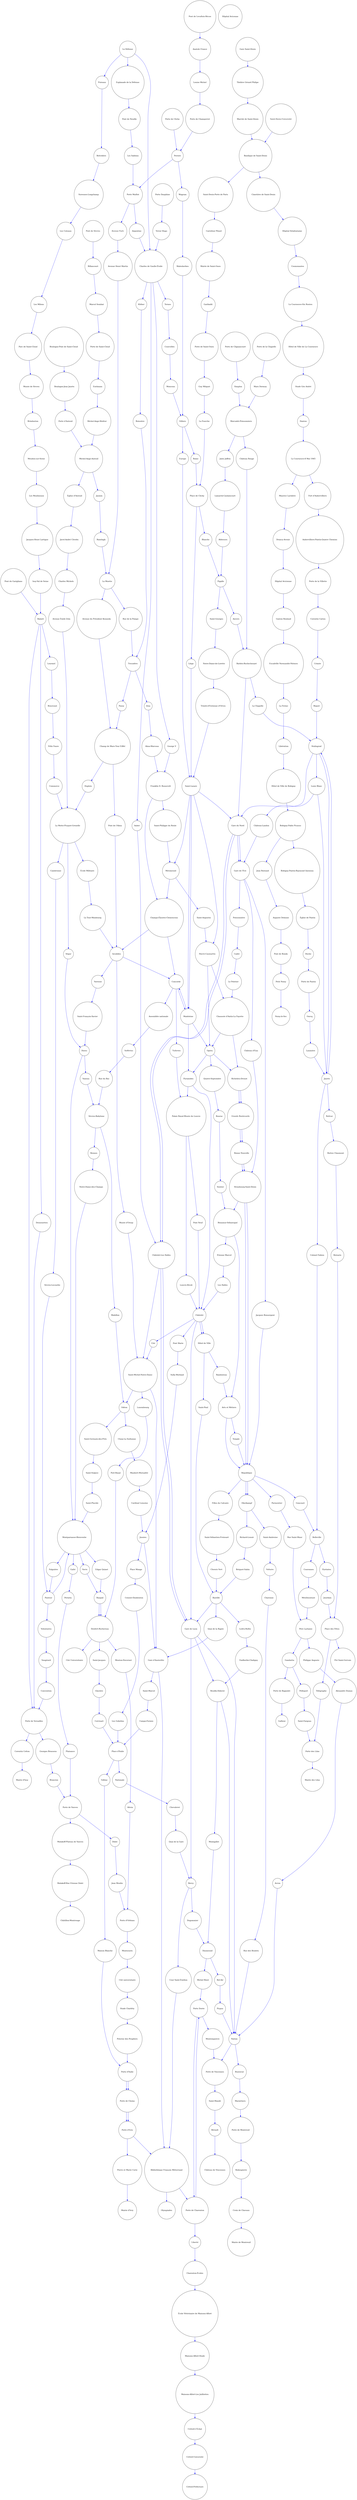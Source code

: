 digraph {
    # Nodes
    node [shape=circle];

# Stations Croix-Baragnon
    "La Défense";
    "Esplanade de la Défense";
    "Pont de Neuilly";
    "Les Sablons";
    "Porte Maillot";
    "Argentine";
    "Charles de Gaulle-Étoile";
    "George V";
    "Franklin D. Roosevelt";
    "Champs-Élysées-Clemenceau";
    "Concorde";
    "Tuileries";
    "Palais Royal-Musée du Louvre";
    "Louvre-Rivoli";
    "Châtelet";
    "Hôtel de Ville";
    "Saint-Paul";
    "Bastille";
    "Gare de Lyon";
    "Reuilly-Diderot";
    "Nation";
    "Porte de Vincennes";
    "Saint-Mandé";
    "Bérault";
    "Château de Vincennes";

# Rue Croix-Baragnon
    edge [color=blue];
    "La Défense" -> "Esplanade de la Défense";
    "Esplanade de la Défense" -> "Pont de Neuilly";
    "Pont de Neuilly" -> "Les Sablons";
    "Les Sablons" -> "Porte Maillot";
    "Porte Maillot" -> "Argentine";
    "Argentine" -> "Charles de Gaulle-Étoile";
    "Charles de Gaulle-Étoile" -> "George V";
    "George V" -> "Franklin D. Roosevelt";
    "Franklin D. Roosevelt" -> "Champs-Élysées-Clemenceau";
    "Champs-Élysées-Clemenceau" -> "Concorde";
    "Concorde" -> "Tuileries";
    "Tuileries" -> "Palais Royal-Musée du Louvre";
    "Palais Royal-Musée du Louvre" -> "Louvre-Rivoli";
    "Louvre-Rivoli" -> "Châtelet";
    "Châtelet" -> "Hôtel de Ville";
    "Hôtel de Ville" -> "Saint-Paul";
    "Saint-Paul" -> "Bastille";
    "Bastille" -> "Gare de Lyon";
    "Gare de Lyon" -> "Reuilly-Diderot";
    "Reuilly-Diderot" -> "Nation";
    "Nation" -> "Porte de Vincennes";
    "Porte de Vincennes" -> "Saint-Mandé";
    "Saint-Mandé" -> "Bérault";
    "Bérault" -> "Château de Vincennes";

# Stations Arts
    "Porte Dauphine";
    "Victor Hugo";
    "Charles de Gaulle-Étoile";
    "Ternes";
    "Courcelles";
    "Monceau";
    "Villiers";
    "Rome";
    "Place de Clichy";
    "Blanche";
    "Pigalle";
    "Anvers";
    "Barbès-Rochechouart";
    "La Chapelle";
    "Stalingrad";
    "Jaurès";
    "Colonel Fabien";
    "Belleville";
    "Couronnes";
    "Ménilmontant";
    "Père Lachaise";
    "Philippe Auguste";
    "Alexandre Dumas";
    "Avron";
    "Nation";

# Rue Arts
    edge [color=blue];
    "Porte Dauphine" -> "Victor Hugo";
    "Victor Hugo" -> "Charles de Gaulle-Étoile";
    "Charles de Gaulle-Étoile" -> "Ternes";
    "Ternes" -> "Courcelles";
    "Courcelles" -> "Monceau";
    "Monceau" -> "Villiers";
    "Villiers" -> "Rome";
    "Rome" -> "Place de Clichy";
    "Place de Clichy" -> "Blanche";
    "Blanche" -> "Pigalle";
    "Pigalle" -> "Anvers";
    "Anvers" -> "Barbès-Rochechouart";
    "Barbès-Rochechouart" -> "La Chapelle";
    "La Chapelle" -> "Stalingrad";
    "Stalingrad" -> "Jaurès";
    "Jaurès" -> "Colonel Fabien";
    "Colonel Fabien" -> "Belleville";
    "Belleville" -> "Couronnes";
    "Couronnes" -> "Ménilmontant";
    "Ménilmontant" -> "Père Lachaise";
    "Père Lachaise" -> "Philippe Auguste";
    "Philippe Auguste" -> "Alexandre Dumas";
    "Alexandre Dumas" -> "Avron";
    "Avron" -> "Nation";

# Stations Pargaminières
    "Pont de Levallois-Bécon";
    "Anatole France";
    "Louise Michel";
    "Porte de Champerret";
    "Pereire";
    "Wagram";
    "Malesherbes";
    "Villiers";
    "Europe";
    "Saint-Lazare";
    "Havre-Caumartin";
    "Opéra";
    "Quatre-Septembre";
    "Bourse";
    "Sentier";
    "Réaumur-Sébastopol";
    "Arts et Métiers";
    "Temple";
    "République";
    "Parmentier";
    "Rue Saint-Maur";
    "Père Lachaise";
    "Gambetta";
    "Porte de Bagnolet";
    "Gallieni";

# Rue Pargaminières
    edge [color=blue];
    "Pont de Levallois-Bécon" -> "Anatole France";
    "Anatole France" -> "Louise Michel";
    "Louise Michel" -> "Porte de Champerret";
    "Porte de Champerret" -> "Pereire";
    "Pereire" -> "Wagram";
    "Wagram" -> "Malesherbes";
    "Malesherbes" -> "Villiers";
    "Villiers" -> "Europe";
    "Europe" -> "Saint-Lazare";
    "Saint-Lazare" -> "Havre-Caumartin";
    "Havre-Caumartin" -> "Opéra";
    "Opéra" -> "Quatre-Septembre";
    "Quatre-Septembre" -> "Bourse";
    "Bourse" -> "Sentier";
    "Sentier" -> "Réaumur-Sébastopol";
    "Réaumur-Sébastopol" -> "Arts et Métiers";
    "Arts et Métiers" -> "Temple";
    "Temple" -> "République";
    "République" -> "Parmentier";
    "Parmentier" -> "Rue Saint-Maur";
    "Rue Saint-Maur" -> "Père Lachaise";
    "Père Lachaise" -> "Gambetta";
    "Gambetta" -> "Porte de Bagnolet";
    "Porte de Bagnolet" -> "Gallieni";

# Stations Saint-Rome
    "Gambetta";
    "Pelleport";
    "Saint-Fargeau";
    "Porte des Lilas";

# Rue Saint-Rome
    edge [color=blue];
    "Gambetta" -> "Pelleport";
    "Pelleport" -> "Saint-Fargeau";
    "Saint-Fargeau" -> "Porte des Lilas";

# Stations Saint-Antoine du T
    "Porte de Clignancourt";
    "Simplon";
    "Marcadet-Poissonniers";
    "Château Rouge";
    "Barbès-Rochechouart";
    "Gare du Nord";
    "Gare de l'Est";
    "Château d'Eau";
    "Strasbourg-Saint-Denis";
    "Réaumur-Sébastopol";
    "Étienne Marcel";
    "Les Halles";
    "Châtelet";
    "Cité";
    "Saint-Michel-Notre-Dame";
    "Odéon";
    "Saint-Germain-des-Prés";
    "Saint-Sulpice";
    "Saint-Placide";
    "Montparnasse-Bienvenüe";
    "Vavin";
    "Raspail";
    "Denfert-Rochereau";
    "Mouton-Duvernet";
    "Alésia";
    "Porte d'Orléans";

# Rue Saint-Antoine du T
    edge [color=blue];
    "Porte de Clignancourt" -> "Simplon";
    "Simplon" -> "Marcadet-Poissonniers";
    "Marcadet-Poissonniers" -> "Château Rouge";
    "Château Rouge" -> "Barbès-Rochechouart";
    "Barbès-Rochechouart" -> "Gare du Nord";
    "Gare du Nord" -> "Gare de l'Est";
    "Gare de l'Est" -> "Château d'Eau";
    "Château d'Eau" -> "Strasbourg-Saint-Denis";
    "Strasbourg-Saint-Denis" -> "Réaumur-Sébastopol";
    "Réaumur-Sébastopol" -> "Étienne Marcel";
    "Étienne Marcel" -> "Les Halles";
    "Les Halles" -> "Châtelet";
    "Châtelet" -> "Cité";
    "Cité" -> "Saint-Michel-Notre-Dame";
    "Saint-Michel-Notre-Dame" -> "Odéon";
    "Odéon" -> "Saint-Germain-des-Prés";
    "Saint-Germain-des-Prés" -> "Saint-Sulpice";
    "Saint-Sulpice" -> "Saint-Placide";
    "Saint-Placide" -> "Montparnasse-Bienvenüe";
    "Montparnasse-Bienvenüe" -> "Vavin";
    "Vavin" -> "Raspail";
    "Raspail" -> "Denfert-Rochereau";
    "Denfert-Rochereau" -> "Mouton-Duvernet";
    "Mouton-Duvernet" -> "Alésia";
    "Alésia" -> "Porte d'Orléans";

# Stations Fonderie
    "Bobigny-Pablo Picasso";
    "Bobigny-Pantin-Raymond Queneau";
    "Église de Pantin";
    "Hoche";
    "Porte de Pantin";
    "Ourcq";
    "Laumière";
    "Jaurès";
    "Stalingrad";
    "Gare du Nord";
    "Gare de l'Est";
    "Jacques Bonsergent";
    "République";
    "Oberkampf";
    "Richard-Lenoir";
    "Bréguet-Sabin";
    "Bastille";
    "Quai de la Rapée";
    "Gare d'Austerlitz";
    "Saint-Marcel";
    "Campo-Formio";
    "Place d'Italie";

# Rue Fonderie
    edge [color=blue];
    "Bobigny-Pablo Picasso" -> "Bobigny-Pantin-Raymond Queneau";
    "Bobigny-Pantin-Raymond Queneau" -> "Église de Pantin";
    "Église de Pantin" -> "Hoche";
    "Hoche" -> "Porte de Pantin";
    "Porte de Pantin" -> "Ourcq";
    "Ourcq" -> "Laumière";
    "Laumière" -> "Jaurès";
    "Jaurès" -> "Stalingrad";
    "Stalingrad" -> "Gare du Nord";
    "Gare du Nord" -> "Gare de l'Est";
    "Gare de l'Est" -> "Jacques Bonsergent";
    "Jacques Bonsergent" -> "République";
    "République" -> "Oberkampf";
    "Oberkampf" -> "Richard-Lenoir";
    "Richard-Lenoir" -> "Bréguet-Sabin";
    "Bréguet-Sabin" -> "Bastille";
    "Bastille" -> "Quai de la Rapée";
    "Quai de la Rapée" -> "Gare d'Austerlitz";
    "Gare d'Austerlitz" -> "Saint-Marcel";
    "Saint-Marcel" -> "Campo-Formio";
    "Campo-Formio" -> "Place d'Italie";

# Stations Peyrolières
    "Charles de Gaulle-Étoile";
    "Kléber";
    "Boissière";
    "Trocadéro";
    "Passy";
    "Champ de Mars-Tour Eiffel";
    "Dupleix";
    "La Motte-Picquet-Grenelle";
    "Cambronne";
    "Sèvres-Lecourbe";
    "Pasteur";
    "Montparnasse-Bienvenüe";
    "Edgar Quinet";
    "Raspail";
    "Denfert-Rochereau";
    "Saint-Jacques";
    "Glacière";
    "Corvisart";
    "Place d'Italie";
    "Nationale";
    "Chevaleret";
    "Quai de la Gare";
    "Bercy";
    "Dugommier";
    "Daumesnil";
    "Bel-Air";
    "Picpus";
    "Nation";

# Rue Peyrolières
    edge [color=blue];
    "Charles de Gaulle-Étoile" -> "Kléber";
    "Kléber" -> "Boissière";
    "Boissière" -> "Trocadéro";
    "Trocadéro" -> "Passy";
    "Passy" -> "Champ de Mars-Tour Eiffel";
    "Champ de Mars-Tour Eiffel" -> "Dupleix";
    "Dupleix" -> "La Motte-Picquet-Grenelle";
    "La Motte-Picquet-Grenelle" -> "Cambronne";
    "Cambronne" -> "Sèvres-Lecourbe";
    "Sèvres-Lecourbe" -> "Pasteur";
    "Pasteur" -> "Montparnasse-Bienvenüe";
    "Montparnasse-Bienvenüe" -> "Edgar Quinet";
    "Edgar Quinet" -> "Raspail";
    "Raspail" -> "Denfert-Rochereau";
    "Denfert-Rochereau" -> "Saint-Jacques";
    "Saint-Jacques" -> "Glacière";
    "Glacière" -> "Corvisart";
    "Corvisart" -> "Place d'Italie";
    "Place d'Italie" -> "Nationale";
    "Nationale" -> "Chevaleret";
    "Chevaleret" -> "Quai de la Gare";
    "Quai de la Gare" -> "Bercy";
    "Bercy" -> "Dugommier";
    "Dugommier" -> "Daumesnil";
    "Daumesnil" -> "Bel-Air";
    "Bel-Air" -> "Picpus";
    "Picpus" -> "Nation";

# Stations Genty-Magre
    "La Courneuve-8 Mai 1945";
    "Fort d'Aubervilliers";
    "Aubervilliers-Pantin-Quatre Chemins";
    "Porte de la Villette";
    "Corentin Cariou";
    "Crimée";
    "Riquet";
    "Stalingrad";
    "Louis Blanc";
    "Château-Landon";
    "Gare de l'Est";
    "Poissonnière";
    "Cadet";
    "Le Peletier";
    "Chaussée d'Antin-La Fayette";
    "Opéra";
    "Pyramides";
    "Palais Royal-Musée du Louvre";
    "Pont Neuf";
    "Châtelet";
    "Pont Marie";
    "Sully-Morland";
    "Jussieu";
    "Place Monge";
    "Censier-Daubenton";
    "Les Gobelins";
    "Place d'Italie";
    "Tolbiac";
    "Maison Blanche";
    "Porte d'Italie";
    "Porte de Choisy";
    "Porte d'Ivry";
    "Pierre et Marie Curie";
    "Mairie d'Ivry";

# Rue Genty-Magre
    edge [color=blue];
    "La Courneuve-8 Mai 1945" -> "Fort d'Aubervilliers";
    "Fort d'Aubervilliers" -> "Aubervilliers-Pantin-Quatre Chemins";
    "Aubervilliers-Pantin-Quatre Chemins" -> "Porte de la Villette";
    "Porte de la Villette" -> "Corentin Cariou";
    "Corentin Cariou" -> "Crimée";
    "Crimée" -> "Riquet";
    "Riquet" -> "Stalingrad";
    "Stalingrad" -> "Louis Blanc";
    "Louis Blanc" -> "Château-Landon";
    "Château-Landon" -> "Gare de l'Est";
    "Gare de l'Est" -> "Poissonnière";
    "Poissonnière" -> "Cadet";
    "Cadet" -> "Le Peletier";
    "Le Peletier" -> "Chaussée d'Antin-La Fayette";
    "Chaussée d'Antin-La Fayette" -> "Opéra";
    "Opéra" -> "Pyramides";
    "Pyramides" -> "Palais Royal-Musée du Louvre";
    "Palais Royal-Musée du Louvre" -> "Pont Neuf";
    "Pont Neuf" -> "Châtelet";
    "Châtelet" -> "Pont Marie";
    "Pont Marie" -> "Sully-Morland";
    "Sully-Morland" -> "Jussieu";
    "Jussieu" -> "Place Monge";
    "Place Monge" -> "Censier-Daubenton";
    "Censier-Daubenton" -> "Les Gobelins";
    "Les Gobelins" -> "Place d'Italie";
    "Place d'Italie" -> "Tolbiac";
    "Tolbiac" -> "Maison Blanche";
    "Maison Blanche" -> "Porte d'Italie";
    "Porte d'Italie" -> "Porte de Choisy";
    "Porte de Choisy" -> "Porte d'Ivry";
    "Porte d'Ivry" -> "Pierre et Marie Curie";
    "Pierre et Marie Curie" -> "Mairie d'Ivry";

# Stations Alsace-Lorraine
    "Louis Blanc";
    "Jaurès";
    "Bolivar";
    "Buttes Chaumont";
    "Botzaris";
    "Place des Fêtes";
    "Pré Saint-Gervais";

# Rue Alsace-Lorraine
    edge [color=blue];
    "Louis Blanc" -> "Jaurès";
    "Jaurès" -> "Bolivar";
    "Bolivar" -> "Buttes Chaumont";
    "Buttes Chaumont" -> "Botzaris";
    "Botzaris" -> "Place des Fêtes";
    "Place des Fêtes" -> "Pré Saint-Gervais";

# Stations Peyras
    "Balard";
    "Lourmel";
    "Boucicaut";
    "Félix Faure";
    "Commerce";
    "La Motte-Picquet-Grenelle";
    "École Militaire";
    "La Tour-Maubourg";
    "Invalides";
    "Concorde";
    "Madeleine";
    "Opéra";
    "Richelieu-Drouot";
    "Grands Boulevards";
    "Bonne Nouvelle";
    "Strasbourg-Saint-Denis";
    "République";
    "Filles du Calvaire";
    "Saint-Sébastien-Froissart";
    "Chemin Vert";
    "Bastille";
    "Ledru-Rollin";
    "Faidherbe-Chaligny";
    "Reuilly-Diderot";
    "Montgallet";
    "Daumesnil";
    "Michel Bizot";
    "Porte Dorée";
    "Porte de Charenton";
    "Liberté";
    "Charenton-Écoles";
    "École Vétérinaire de Maisons-Alfort";
    "Maisons-Alfort-Stade";
    "Maisons-Alfort-Les Juilliottes";
    "Créteil-L'Échat";
    "Créteil-Université";
    "Créteil-Préfecture";

# Rue Peyras
    edge [color=blue];
    "Balard" -> "Lourmel";
    "Lourmel" -> "Boucicaut";
    "Boucicaut" -> "Félix Faure";
    "Félix Faure" -> "Commerce";
    "Commerce" -> "La Motte-Picquet-Grenelle";
    "La Motte-Picquet-Grenelle" -> "École Militaire";
    "École Militaire" -> "La Tour-Maubourg";
    "La Tour-Maubourg" -> "Invalides";
    "Invalides" -> "Concorde";
    "Concorde" -> "Madeleine";
    "Madeleine" -> "Opéra";
    "Opéra" -> "Richelieu-Drouot";
    "Richelieu-Drouot" -> "Grands Boulevards";
    "Grands Boulevards" -> "Bonne Nouvelle";
    "Bonne Nouvelle" -> "Strasbourg-Saint-Denis";
    "Strasbourg-Saint-Denis" -> "République";
    "République" -> "Filles du Calvaire";
    "Filles du Calvaire" -> "Saint-Sébastien-Froissart";
    "Saint-Sébastien-Froissart" -> "Chemin Vert";
    "Chemin Vert" -> "Bastille";
    "Bastille" -> "Ledru-Rollin";
    "Ledru-Rollin" -> "Faidherbe-Chaligny";
    "Faidherbe-Chaligny" -> "Reuilly-Diderot";
    "Reuilly-Diderot" -> "Montgallet";
    "Montgallet" -> "Daumesnil";
    "Daumesnil" -> "Michel Bizot";
    "Michel Bizot" -> "Porte Dorée";
    "Porte Dorée" -> "Porte de Charenton";
    "Porte de Charenton" -> "Liberté";
    "Liberté" -> "Charenton-Écoles";
    "Charenton-Écoles" -> "École Vétérinaire de Maisons-Alfort";
    "École Vétérinaire de Maisons-Alfort" -> "Maisons-Alfort-Stade";
    "Maisons-Alfort-Stade" -> "Maisons-Alfort-Les Juilliottes";
    "Maisons-Alfort-Les Juilliottes" -> "Créteil-L'Échat";
    "Créteil-L'Échat" -> "Créteil-Université";
    "Créteil-Université" -> "Créteil-Préfecture";

# Stations du Taur
    "Pont de Sèvres";
    "Billancourt";
    "Marcel Sembat";
    "Porte de Saint-Cloud";
    "Exelmans";
    "Michel-Ange-Molitor";
    "Michel-Ange-Auteuil";
    "Jasmin";
    "Ranelagh";
    "La Muette";
    "Rue de la Pompe";
    "Trocadéro";
    "Iéna";
    "Alma-Marceau";
    "Franklin D. Roosevelt";
    "Saint-Philippe du Roule";
    "Miromesnil";
    "Saint-Augustin";
    "Havre-Caumartin";
    "Chaussée d'Antin-La Fayette";
    "Richelieu-Drouot";
    "Grands Boulevards";
    "Bonne Nouvelle";
    "Strasbourg-Saint-Denis";
    "République";
    "Oberkampf";
    "Saint-Ambroise";
    "Voltaire";
    "Charonne";
    "Rue des Boulets";
    "Nation";
    "Buzenval";
    "Maraîchers";
    "Porte de Montreuil";
    "Robespierre";
    "Croix de Chavaux";
    "Mairie de Montreuil";

# Rue du Taur
    edge [color=blue];
    "Pont de Sèvres" -> "Billancourt";
    "Billancourt" -> "Marcel Sembat";
    "Marcel Sembat" -> "Porte de Saint-Cloud";
    "Porte de Saint-Cloud" -> "Exelmans";
    "Exelmans" -> "Michel-Ange-Molitor";
    "Michel-Ange-Molitor" -> "Michel-Ange-Auteuil";
    "Michel-Ange-Auteuil" -> "Jasmin";
    "Jasmin" -> "Ranelagh";
    "Ranelagh" -> "La Muette";
    "La Muette" -> "Rue de la Pompe";
    "Rue de la Pompe" -> "Trocadéro";
    "Trocadéro" -> "Iéna";
    "Iéna" -> "Alma-Marceau";
    "Alma-Marceau" -> "Franklin D. Roosevelt";
    "Franklin D. Roosevelt" -> "Saint-Philippe du Roule";
    "Saint-Philippe du Roule" -> "Miromesnil";
    "Miromesnil" -> "Saint-Augustin";
    "Saint-Augustin" -> "Havre-Caumartin";
    "Havre-Caumartin" -> "Chaussée d'Antin-La Fayette";
    "Chaussée d'Antin-La Fayette" -> "Richelieu-Drouot";
    "Richelieu-Drouot" -> "Grands Boulevards";
    "Grands Boulevards" -> "Bonne Nouvelle";
    "Bonne Nouvelle" -> "Strasbourg-Saint-Denis";
    "Strasbourg-Saint-Denis" -> "République";
    "République" -> "Oberkampf";
    "Oberkampf" -> "Saint-Ambroise";
    "Saint-Ambroise" -> "Voltaire";
    "Voltaire" -> "Charonne";
    "Charonne" -> "Rue des Boulets";
    "Rue des Boulets" -> "Nation";
    "Nation" -> "Buzenval";
    "Buzenval" -> "Maraîchers";
    "Maraîchers" -> "Porte de Montreuil";
    "Porte de Montreuil" -> "Robespierre";
    "Robespierre" -> "Croix de Chavaux";
    "Croix de Chavaux" -> "Mairie de Montreuil";

# Stations Jean Jaurès
    "Boulogne-Pont de Saint-Cloud";
    "Boulogne-Jean Jaurès";
    "Porte d'Auteuil";
    "Michel-Ange-Auteuil";
    "Église d'Auteuil";
    "Javel-André Citroën";
    "Charles Michels";
    "Avenue Émile Zola";
    "La Motte-Picquet-Grenelle";
    "Ségur";
    "Duroc";
    "Vaneau";
    "Sèvres-Babylone";
    "Mabillon";
    "Odéon";
    "Cluny-La Sorbonne";
    "Maubert-Mutualité";
    "Cardinal Lemoine";
    "Jussieu";
    "Gare d'Austerlitz";

# Rue Jean Jaurès
    edge [color=blue];
    "Boulogne-Pont de Saint-Cloud" -> "Boulogne-Jean Jaurès";
    "Boulogne-Jean Jaurès" -> "Porte d'Auteuil";
    "Porte d'Auteuil" -> "Michel-Ange-Auteuil";
    "Michel-Ange-Auteuil" -> "Église d'Auteuil";
    "Église d'Auteuil" -> "Javel-André Citroën";
    "Javel-André Citroën" -> "Charles Michels";
    "Charles Michels" -> "Avenue Émile Zola";
    "Avenue Émile Zola" -> "La Motte-Picquet-Grenelle";
    "La Motte-Picquet-Grenelle" -> "Ségur";
    "Ségur" -> "Duroc";
    "Duroc" -> "Vaneau";
    "Vaneau" -> "Sèvres-Babylone";
    "Sèvres-Babylone" -> "Mabillon";
    "Mabillon" -> "Odéon";
    "Odéon" -> "Cluny-La Sorbonne";
    "Cluny-La Sorbonne" -> "Maubert-Mutualité";
    "Maubert-Mutualité" -> "Cardinal Lemoine";
    "Cardinal Lemoine" -> "Jussieu";
    "Jussieu" -> "Gare d'Austerlitz";

# Stations May
    "Châtelet";
    "Hôtel de Ville";
    "Rambuteau";
    "Arts et Métiers";
    "République";
    "Goncourt";
    "Belleville";
    "Pyrénées";
    "Jourdain";
    "Place des Fêtes";
    "Télégraphe";
    "Porte des Lilas";
    "Mairie des Lilas";

# Rue May
    edge [color=blue];
    "Châtelet" -> "Hôtel de Ville";
    "Hôtel de Ville" -> "Rambuteau";
    "Rambuteau" -> "Arts et Métiers";
    "Arts et Métiers" -> "République";
    "République" -> "Goncourt";
    "Goncourt" -> "Belleville";
    "Belleville" -> "Pyrénées";
    "Pyrénées" -> "Jourdain";
    "Jourdain" -> "Place des Fêtes";
    "Place des Fêtes" -> "Télégraphe";
    "Télégraphe" -> "Porte des Lilas";
    "Porte des Lilas" -> "Mairie des Lilas";

# Stations Filatiers
    "Porte de la Chapelle";
    "Marx Dormoy";
    "Marcadet-Poissonniers";
    "Jules Joffrin";
    "Lamarck-Caulaincourt";
    "Abbesses";
    "Pigalle";
    "Saint-Georges";
    "Notre-Dame-de-Lorette";
    "Trinité-d'Estienne d'Orves";
    "Saint-Lazare";
    "Madeleine";
    "Concorde";
    "Assemblée nationale";
    "Solférino";
    "Rue du Bac";
    "Sèvres-Babylone";
    "Rennes";
    "Notre-Dame-des-Champs";
    "Montparnasse-Bienvenüe";
    "Falguière";
    "Pasteur";
    "Volontaires";
    "Vaugirard";
    "Convention";
    "Porte de Versailles";
    "Corentin Celton";
    "Mairie d'Issy";

# Rue Filatiers
    edge [color=blue];
    "Porte de la Chapelle" -> "Marx Dormoy";
    "Marx Dormoy" -> "Marcadet-Poissonniers";
    "Marcadet-Poissonniers" -> "Jules Joffrin";
    "Jules Joffrin" -> "Lamarck-Caulaincourt";
    "Lamarck-Caulaincourt" -> "Abbesses";
    "Abbesses" -> "Pigalle";
    "Pigalle" -> "Saint-Georges";
    "Saint-Georges" -> "Notre-Dame-de-Lorette";
    "Notre-Dame-de-Lorette" -> "Trinité-d'Estienne d'Orves";
    "Trinité-d'Estienne d'Orves" -> "Saint-Lazare";
    "Saint-Lazare" -> "Madeleine";
    "Madeleine" -> "Concorde";
    "Concorde" -> "Assemblée nationale";
    "Assemblée nationale" -> "Solférino";
    "Solférino" -> "Rue du Bac";
    "Rue du Bac" -> "Sèvres-Babylone";
    "Sèvres-Babylone" -> "Rennes";
    "Rennes" -> "Notre-Dame-des-Champs";
    "Notre-Dame-des-Champs" -> "Montparnasse-Bienvenüe";
    "Montparnasse-Bienvenüe" -> "Falguière";
    "Falguière" -> "Pasteur";
    "Pasteur" -> "Volontaires";
    "Volontaires" -> "Vaugirard";
    "Vaugirard" -> "Convention";
    "Convention" -> "Porte de Versailles";
    "Porte de Versailles" -> "Corentin Celton";
    "Corentin Celton" -> "Mairie d'Issy";

# Stations Mage
    "Saint-Denis-Université";
    "Basilique de Saint-Denis";
    "Saint-Denis-Porte de Paris";
    "Carrefour Pleyel";
    "Mairie de Saint-Ouen";
    "Garibaldi";
    "Porte de Saint-Ouen";
    "Guy Môquet";
    "La Fourche";
    "Place de Clichy";
    "Liège";
    "Saint-Lazare";
    "Miromesnil";
    "Champs-Élysées-Clemenceau";
    "Invalides";
    "Varenne";
    "Saint-François-Xavier";
    "Duroc";
    "Montparnasse-Bienvenüe";
    "Gaîté";
    "Pernety";
    "Plaisance";
    "Porte de Vanves";
    "Malakoff-Plateau de Vanves";
    "Malakoff-Rue Etienne Dolet";
    "Châtillon-Montrouge";

# Rue Mage
    edge [color=blue];
    "Saint-Denis-Université" -> "Basilique de Saint-Denis";
    "Basilique de Saint-Denis" -> "Saint-Denis-Porte de Paris";
    "Saint-Denis-Porte de Paris" -> "Carrefour Pleyel";
    "Carrefour Pleyel" -> "Mairie de Saint-Ouen";
    "Mairie de Saint-Ouen" -> "Garibaldi";
    "Garibaldi" -> "Porte de Saint-Ouen";
    "Porte de Saint-Ouen" -> "Guy Môquet";
    "Guy Môquet" -> "La Fourche";
    "La Fourche" -> "Place de Clichy";
    "Place de Clichy" -> "Liège";
    "Liège" -> "Saint-Lazare";
    "Saint-Lazare" -> "Miromesnil";
    "Miromesnil" -> "Champs-Élysées-Clemenceau";
    "Champs-Élysées-Clemenceau" -> "Invalides";
    "Invalides" -> "Varenne";
    "Varenne" -> "Saint-François-Xavier";
    "Saint-François-Xavier" -> "Duroc";
    "Duroc" -> "Montparnasse-Bienvenüe";
    "Montparnasse-Bienvenüe" -> "Gaîté";
    "Gaîté" -> "Pernety";
    "Pernety" -> "Plaisance";
    "Plaisance" -> "Porte de Vanves";
    "Porte de Vanves" -> "Malakoff-Plateau de Vanves";
    "Malakoff-Plateau de Vanves" -> "Malakoff-Rue Etienne Dolet";
    "Malakoff-Rue Etienne Dolet" -> "Châtillon-Montrouge";

# Stations Espinasse
    "Saint-Lazare";
    "Madeleine";
    "Pyramides";
    "Châtelet";
    "Gare de Lyon";
    "Bercy";
    "Cour Saint-Émilion";
    "Bibliothèque François Mitterrand";
    "Olympiades";

# Rue Espinasse
    edge [color=blue];
    "Saint-Lazare" -> "Madeleine";
    "Madeleine" -> "Pyramides";
    "Pyramides" -> "Châtelet";
    "Châtelet" -> "Gare de Lyon";
    "Gare de Lyon" -> "Bercy";
    "Bercy" -> "Cour Saint-Émilion";
    "Cour Saint-Émilion" -> "Bibliothèque François Mitterrand";
    "Bibliothèque François Mitterrand" -> "Olympiades";

# Stations Gestes
    "Gare Saint-Denis";
    "Théâtre Gérard Philipe";
    "Marché de Saint-Denis";
    "Basilique de Saint-Denis";
    "Cimetière de Saint-Denis";
    "Hôpital Delafontaine";
    "Cosmonautes";
    "La Courneuve-Six Routes";
    "Hôtel de Ville de La Courneuve";
    "Stade Géo André";
    "Danton";
    "La Courneuve-8 Mai 1945";
    "Maurice Lachâtre";
    "Drancy-Avenir";
    "Hôpital Avicenne";
    "Gaston Roulaud";
    "Escadrille Normandie-Niémen";
    "La Ferme";
    "Libération";
    "Hôtel de Ville de Bobigny";
    "Bobigny-Pablo Picasso";
    "Jean Rostand";
    "Auguste Delaune";
    "Pont de Bondy";
    "Petit Noisy";
    "Noisy-le-Sec";

# Rue Gestes
    edge [color=blue];
    "Gare Saint-Denis" -> "Théâtre Gérard Philipe";
    "Théâtre Gérard Philipe" -> "Marché de Saint-Denis";
    "Marché de Saint-Denis" -> "Basilique de Saint-Denis";
    "Basilique de Saint-Denis" -> "Cimetière de Saint-Denis";
    "Cimetière de Saint-Denis" -> "Hôpital Delafontaine";
    "Hôpital Delafontaine" -> "Cosmonautes";
    "Cosmonautes" -> "La Courneuve-Six Routes";
    "La Courneuve-Six Routes" -> "Hôtel de Ville de La Courneuve";
    "Hôtel de Ville de La Courneuve" -> "Stade Géo André";
    "Stade Géo André" -> "Danton";
    "Danton" -> "La Courneuve-8 Mai 1945";
    "La Courneuve-8 Mai 1945" -> "Maurice Lachâtre";
    "Maurice Lachâtre" -> "Drancy-Avenir";
    "Drancy-Avenir" -> "Hôpital Avicienne";
    "Hôpital Avicienne" -> "Gaston Roulaud";
    "Gaston Roulaud" -> "Escadrille Normandie-Niémen";
    "Escadrille Normandie-Niémen" -> "La Ferme";
    "La Ferme" -> "Libération";
    "Libération" -> "Hôtel de Ville de Bobigny";
    "Hôtel de Ville de Bobigny" -> "Bobigny-Pablo Picasso";
    "Bobigny-Pablo Picasso" -> "Jean Rostand";
    "Jean Rostand" -> "Auguste Delaune";
    "Auguste Delaune" -> "Pont de Bondy";
    "Pont de Bondy" -> "Petit Noisy";
    "Petit Noisy" -> "Noisy-le-Sec";

# Stations Daurade
    "La Défense";
    "Puteaux";
    "Belvédère";
    "Suresnes-Longchamp";
    "Les Coteaux";
    "Les Milons";
    "Parc de Saint-Cloud";
    "Musée de Sèvres";
    "Brimborion";
    "Meudon-sur-Seine";
    "Les Moulineaux";
    "Jacques-Henri Lartigue";
    "Issy-Val de Seine";
    "Balard";
    "Porte de Versailles";

# Rue Daurade
    edge [color=blue];
    "La Défense" -> "Puteaux";
    "Puteaux" -> "Belvédère";
    "Belvédère" -> "Suresnes-Longchamp";
    "Suresnes-Longchamp" -> "Les Coteaux";
    "Les Coteaux" -> "Les Milons";
    "Les Milons" -> "Parc de Saint-Cloud";
    "Parc de Saint-Cloud" -> "Musée de Sèvres";
    "Musée de Sèvres" -> "Brimborion";
    "Brimborion" -> "Meudon-sur-Seine";
    "Meudon-sur-Seine" -> "Les Moulineaux";
    "Les Moulineaux" -> "Jacques-Henri Lartigue";
    "Jacques-Henri Lartigue" -> "Issy-Val de Seine";
    "Issy-Val de Seine" -> "Balard";
    "Balard" -> "Porte de Versailles";

# Stations Bédelières
    "Pont du Garigliano";
    "Balard";
    "Desnouettes";
    "Porte de Versailles";
    "Georges Brassens";
    "Brancion";
    "Porte de Vanves";
    "Didot";
    "Jean Moulin";
    "Porte d'Orléans";
    "Montsouris";
    "Cité universitaire";
    "Stade Charléty";
    "Poterne des Peupliers";
    "Porte d'Italie";
    "Porte de Choisy";
    "Porte d'Ivry";
    "Bibliothèque François Mitterrand";
    "Porte de Charenton";
    "Porte Dorée";
    "Montempoivre";
    "Porte de Vincennes";

# Rue Bédelières
    edge [color=blue];
    "Pont du Garigliano" -> "Balard";
    "Balard" -> "Desnouettes";
    "Desnouettes" -> "Porte de Versailles";
    "Porte de Versailles" -> "Georges Brassens";
    "Georges Brassens" -> "Brancion";
    "Brancion" -> "Porte de Vanves";
    "Porte de Vanves" -> "Didot";
    "Didot" -> "Jean Moulin";
    "Jean Moulin" -> "Porte d'Orléans";
    "Porte d'Orléans" -> "Montsouris";
    "Montsouris" -> "Cité universitaire";
    "Cité universitaire" -> "Stade Charléty";
    "Stade Charléty" -> "Poterne des Peupliers";
    "Poterne des Peupliers" -> "Porte d'Italie";
    "Porte d'Italie" -> "Porte de Choisy";
    "Porte de Choisy" -> "Porte d'Ivry";
    "Porte d'Ivry" -> "Bibliothèque François Mitterrand";
    "Bibliothèque François Mitterrand" -> "Porte de Charenton";
    "Porte de Charenton" -> "Porte Dorée";
    "Porte Dorée" -> "Montempoivre";
    "Montempoivre" -> "Porte de Vincennes";

# Stations Merlane
    "La Défense";
    "Charles de Gaulle-Étoile";
    "Auber";
    "Châtelet-Les Halles";
    "Gare de Lyon";
    "Nation";

# Rue Merlane
    edge [color=blue];
    "La Défense" -> "Charles de Gaulle-Étoile";
    "Charles de Gaulle-Étoile" -> "Auber";
    "Auber" -> "Châtelet-Les Halles";
    "Châtelet-Les Halles" -> "Gare de Lyon";
    "Gare de Lyon" -> "Nation";

# Stations Vélane
    "Gare du Nord";
    "Châtelet-Les Halles";
    "Saint-Michel-Notre-Dame";
    "Luxembourg";
    "Port-Royal";
    "Denfert-Rochereau";
    "Cité Universitaire";

# Rue Vélane
    edge [color=blue];
    "Gare du Nord" -> "Châtelet-Les Halles";
    "Châtelet-Les Halles" -> "Saint-Michel-Notre-Dame";
    "Saint-Michel-Notre-Dame" -> "Luxembourg";
    "Luxembourg" -> "Port-Royal";
    "Port-Royal" -> "Denfert-Rochereau";
    "Denfert-Rochereau" -> "Cité Universitaire";

# Stations Etroite
    "Porte de Clichy";
    "Pereire";
    "Porte Maillot";
    "Avenue Foch";
    "Avenue Henri Martin";
    "La Muette";
    "Avenue du Président Kennedy";
    "Champ de Mars-Tour Eiffel";
    "Pont de l'Alma";
    "Invalides";
    "Musée d'Orsay";
    "Saint-Michel-Notre-Dame";
    "Gare d'Austerlitz";
    "Bibliothèque François Mitterrand";

# Rue Etroite
    edge [color=blue];
    "Porte de Clichy" -> "Pereire";
    "Pereire" -> "Porte Maillot";
    "Porte Maillot" -> "Avenue Foch";
    "Avenue Foch" -> "Avenue Henri Martin";
    "Avenue Henri Martin" -> "La Muette";
    "La Muette" -> "Avenue du Président Kennedy";
    "Avenue du Président Kennedy" -> "Champ de Mars-Tour Eiffel";
    "Champ de Mars-Tour Eiffel" -> "Pont de l'Alma";
    "Pont de l'Alma" -> "Invalides";
    "Invalides" -> "Musée d'Orsay";
    "Musée d'Orsay" -> "Saint-Michel-Notre-Dame";
    "Saint-Michel-Notre-Dame" -> "Gare d'Austerlitz";
    "Gare d'Austerlitz" -> "Bibliothèque François Mitterrand";

# Stations Tourneurs
    "Gare du Nord";
    "Châtelet-Les Halles";
    "Gare de Lyon";

# Rue Tourneurs
    edge [color=blue];
    "Gare du Nord" -> "Châtelet-Les Halles";
    "Châtelet-Les Halles" -> "Gare de Lyon";

# Stations Trinité
    "Saint-Lazare";
    "Gare du Nord";

# Rue Trinité
    edge [color=blue];
    "Saint-Lazare" -> "Gare du Nord";
}